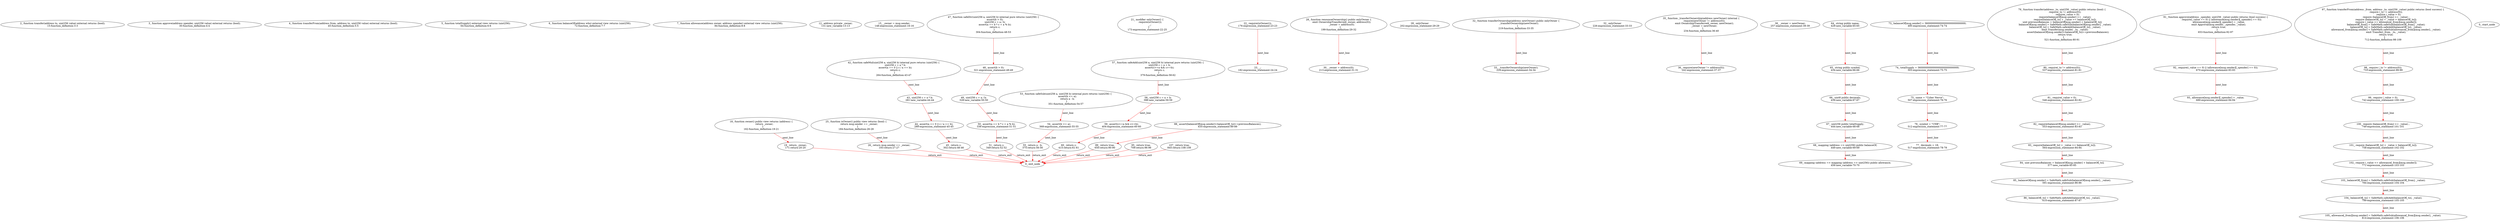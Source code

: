 digraph  {
15 [label="2_ function transfer(address to, uint256 value) external returns (bool);\n15-function_definition-3-3", method="transfer(address to,uint256 value)", type_label=function_definition];
30 [label="3_ function approve(address spender, uint256 value) external returns (bool);\n30-function_definition-4-4", method="approve(address spender,uint256 value)", type_label=function_definition];
45 [label="4_ function transferFrom(address from, address to, uint256 value) external returns (bool);\n45-function_definition-5-5", method="transferFrom(address from,address to,uint256 value)", type_label=function_definition];
64 [label="5_ function totalSupply() external view returns (uint256);\n64-function_definition-6-6", method="totalSupply()", type_label=function_definition];
72 [label="6_ function balanceOf(address who) external view returns (uint256);\n72-function_definition-7-7", method="balanceOf(address who)", type_label=function_definition];
84 [label="7_ function allowance(address owner, address spender) external view returns (uint256);\n84-function_definition-8-8", method="allowance(address owner,address spender)", type_label=function_definition];
131 [label="12_ address private _owner;\n131-new_variable-13-13", method="", type_label=new_variable];
148 [label="15_ _owner = msg.sender;\n148-expression_statement-16-16", method="", type_label=expression_statement];
162 [label="18_ function owner() public view returns (address) {\n        return _owner;\n    }\n162-function_definition-19-21", method="owner()", type_label=function_definition];
171 [label="19_ return _owner;\n171-return-20-20", method="owner()", type_label=return];
173 [label="21_ modifier onlyOwner() {\n        require(isOwner());\n        _;\n    }\n173-expression_statement-22-25", method="", type_label=expression_statement];
176 [label="22_ require(isOwner());\n176-expression_statement-23-23", method="", type_label=expression_statement];
182 [label="23_ _;\n182-expression_statement-24-24", method="", type_label=expression_statement];
184 [label="25_ function isOwner() public view returns (bool) {\n        return msg.sender == _owner;\n    }\n184-function_definition-26-28", method="isOwner()", type_label=function_definition];
193 [label="26_ return msg.sender == _owner;\n193-return-27-27", method="isOwner()", type_label=return];
199 [label="28_ function renounceOwnership() public onlyOwner {\n        emit OwnershipTransferred(_owner, address(0));\n        _owner = address(0);\n    }\n199-function_definition-29-32", method="renounceOwnership()", type_label=function_definition];
202 [label="28_ onlyOwner\n202-expression_statement-29-29", method="renounceOwnership()", type_label=expression_statement];
213 [label="30_ _owner = address(0);\n213-expression_statement-31-31", method="renounceOwnership()", type_label=expression_statement];
219 [label="32_ function transferOwnership(address newOwner) public onlyOwner {\n        _transferOwnership(newOwner);\n    }\n219-function_definition-33-35", method="transferOwnership(address newOwner)", type_label=function_definition];
226 [label="32_ onlyOwner\n226-expression_statement-33-33", method="transferOwnership(address newOwner)", type_label=expression_statement];
229 [label="33_ _transferOwnership(newOwner);\n229-expression_statement-34-34", method="transferOwnership(address newOwner)", type_label=expression_statement];
234 [label="35_ function _transferOwnership(address newOwner) internal {\n        require(newOwner != address(0));\n        emit OwnershipTransferred(_owner, newOwner);\n        _owner = newOwner;\n    }\n234-function_definition-36-40", method="_transferOwnership(address newOwner)", type_label=function_definition];
242 [label="36_ require(newOwner != address(0));\n242-expression_statement-37-37", method="_transferOwnership(address newOwner)", type_label=expression_statement];
257 [label="38_ _owner = newOwner;\n257-expression_statement-39-39", method="_transferOwnership(address newOwner)", type_label=expression_statement];
264 [label="42_ function safeMul(uint256 a, uint256 b) internal pure returns (uint256) {\n    uint256 c = a * b;\n    assert(a == 0 || c / a == b);\n    return c;\n  }\n264-function_definition-43-47", method="safeMul(uint256 a,uint256 b)", type_label=function_definition];
281 [label="43_ uint256 c = a * b;\n281-new_variable-44-44", method="safeMul(uint256 a,uint256 b)", type_label=new_variable];
289 [label="44_ assert(a == 0 || c / a == b);\n289-expression_statement-45-45", method="safeMul(uint256 a,uint256 b)", type_label=expression_statement];
302 [label="45_ return c;\n302-return-46-46", method="safeMul(uint256 a,uint256 b)", type_label=return];
304 [label="47_ function safeDiv(uint256 a, uint256 b) internal pure returns (uint256) {\n    assert(b > 0);\n    uint256 c = a / b;\n    assert(a == b * c + a % b);\n    return c;\n  }\n304-function_definition-48-53", method="safeDiv(uint256 a,uint256 b)", type_label=function_definition];
321 [label="48_ assert(b > 0);\n321-expression_statement-49-49", method="safeDiv(uint256 a,uint256 b)", type_label=expression_statement];
328 [label="49_ uint256 c = a / b;\n328-new_variable-50-50", method="safeDiv(uint256 a,uint256 b)", type_label=new_variable];
336 [label="50_ assert(a == b * c + a % b);\n336-expression_statement-51-51", method="safeDiv(uint256 a,uint256 b)", type_label=expression_statement];
349 [label="51_ return c;\n349-return-52-52", method="safeDiv(uint256 a,uint256 b)", type_label=return];
351 [label="53_ function safeSub(uint256 a, uint256 b) internal pure returns (uint256) {\n    assert(b <= a);\n    return a - b;\n  }\n351-function_definition-54-57", method="safeSub(uint256 a,uint256 b)", type_label=function_definition];
368 [label="54_ assert(b <= a);\n368-expression_statement-55-55", method="safeSub(uint256 a,uint256 b)", type_label=expression_statement];
375 [label="55_ return a - b;\n375-return-56-56", method="safeSub(uint256 a,uint256 b)", type_label=return];
379 [label="57_ function safeAdd(uint256 a, uint256 b) internal pure returns (uint256) {\n    uint256 c = a + b;\n    assert(c>=a && c>=b);\n    return c;\n  }\n379-function_definition-58-62", method="safeAdd(uint256 a,uint256 b)", type_label=function_definition];
396 [label="58_ uint256 c = a + b;\n396-new_variable-59-59", method="safeAdd(uint256 a,uint256 b)", type_label=new_variable];
404 [label="59_ assert(c>=a && c>=b);\n404-expression_statement-60-60", method="safeAdd(uint256 a,uint256 b)", type_label=expression_statement];
415 [label="60_ return c;\n415-return-61-61", method="safeAdd(uint256 a,uint256 b)", type_label=return];
429 [label="64_ string public name;\n429-new_variable-65-65", method="", type_label=new_variable];
434 [label="65_ string public symbol;\n434-new_variable-66-66", method="", type_label=new_variable];
439 [label="66_ uint8 public decimals;\n439-new_variable-67-67", method="", type_label=new_variable];
444 [label="67_ uint256 public totalSupply;\n444-new_variable-68-68", method="", type_label=new_variable];
449 [label="68_ mapping (address => uint256) public balanceOf;\n449-new_variable-69-69", method="", type_label=new_variable];
456 [label="69_ mapping (address => mapping (address => uint256)) public allowance;\n456-new_variable-70-70", method="", type_label=new_variable];
495 [label="73_ balanceOf[msg.sender] = 360000000000000000000000000;\n495-expression_statement-74-74", method="", type_label=expression_statement];
503 [label="74_ totalSupply = 360000000000000000000000000;\n503-expression_statement-75-75", method="", type_label=expression_statement];
507 [label="75_ name = \"Cyber Nerve\";\n507-expression_statement-76-76", method="", type_label=expression_statement];
512 [label="76_ symbol = \"CNB\";\n512-expression_statement-77-77", method="", type_label=expression_statement];
517 [label="77_ decimals = 18;\n517-expression_statement-78-78", method="", type_label=expression_statement];
521 [label="79_ function transfer(address _to, uint256 _value) public returns (bool) {\n        require(_to != address(0));\n		require(_value > 0); \n        require(balanceOf[msg.sender] >= _value);\n        require(balanceOf[_to] + _value >= balanceOf[_to]);\n		uint previousBalances = balanceOf[msg.sender] + balanceOf[_to];		\n        balanceOf[msg.sender] = SafeMath.safeSub(balanceOf[msg.sender], _value);\n        balanceOf[_to] = SafeMath.safeAdd(balanceOf[_to], _value);\n        emit Transfer(msg.sender, _to, _value);\n		assert(balanceOf[msg.sender]+balanceOf[_to]==previousBalances);\n        return true;\n    }\n521-function_definition-80-91", method="transfer(address _to,uint256 _value)", type_label=function_definition];
537 [label="80_ require(_to != address(0));\n537-expression_statement-81-81", method="transfer(address _to,uint256 _value)", type_label=expression_statement];
546 [label="81_ require(_value > 0);\n546-expression_statement-82-82", method="transfer(address _to,uint256 _value)", type_label=expression_statement];
553 [label="82_ require(balanceOf[msg.sender] >= _value);\n553-expression_statement-83-83", method="transfer(address _to,uint256 _value)", type_label=expression_statement];
564 [label="83_ require(balanceOf[_to] + _value >= balanceOf[_to]);\n564-expression_statement-84-84", method="transfer(address _to,uint256 _value)", type_label=expression_statement];
577 [label="84_ uint previousBalances = balanceOf[msg.sender] + balanceOf[_to];\n577-new_variable-85-85", method="transfer(address _to,uint256 _value)", type_label=new_variable];
591 [label="85_ balanceOf[msg.sender] = SafeMath.safeSub(balanceOf[msg.sender], _value);\n591-expression_statement-86-86", method="transfer(address _to,uint256 _value)", type_label=expression_statement];
610 [label="86_ balanceOf[_to] = SafeMath.safeAdd(balanceOf[_to], _value);\n610-expression_statement-87-87", method="transfer(address _to,uint256 _value)", type_label=expression_statement];
635 [label="88_ assert(balanceOf[msg.sender]+balanceOf[_to]==previousBalances);\n635-expression_statement-89-89", method="transfer(address _to,uint256 _value)", type_label=expression_statement];
650 [label="89_ return true;\n650-return-90-90", method="transfer(address _to,uint256 _value)", type_label=return];
653 [label="91_ function approve(address _spender, uint256 _value) public returns (bool success) {\n		require((_value == 0) || (allowance[msg.sender][_spender] == 0));\n        allowance[msg.sender][_spender] = _value;\n        emit Approval(msg.sender, _spender, _value);\n        return true;\n    }\n653-function_definition-92-97", method="approve(address _spender,uint256 _value)", type_label=function_definition];
670 [label="92_ require((_value == 0) || (allowance[msg.sender][_spender] == 0));\n670-expression_statement-93-93", method="approve(address _spender,uint256 _value)", type_label=expression_statement];
689 [label="93_ allowance[msg.sender][_spender] = _value;\n689-expression_statement-94-94", method="approve(address _spender,uint256 _value)", type_label=expression_statement];
709 [label="95_ return true;\n709-return-96-96", method="approve(address _spender,uint256 _value)", type_label=return];
712 [label="97_ function transferFrom(address _from, address _to, uint256 _value) public returns (bool success) {\n        require (_to != address(0));\n		require (_value > 0); \n        require (balanceOf[_from] >= _value) ;\n        require (balanceOf[_to] + _value > balanceOf[_to]);\n        require (_value <= allowance[_from][msg.sender]);\n        balanceOf[_from] = SafeMath.safeSub(balanceOf[_from], _value);\n        balanceOf[_to] = SafeMath.safeAdd(balanceOf[_to], _value);\n        allowance[_from][msg.sender] = SafeMath.safeSub(allowance[_from][msg.sender], _value);\n        emit Transfer(_from, _to, _value);\n        return true;\n    }\n712-function_definition-98-109", method="transferFrom(address _from,address _to,uint256 _value)", type_label=function_definition];
733 [label="98_ require (_to != address(0));\n733-expression_statement-99-99", method="transferFrom(address _from,address _to,uint256 _value)", type_label=expression_statement];
742 [label="99_ require (_value > 0);\n742-expression_statement-100-100", method="transferFrom(address _from,address _to,uint256 _value)", type_label=expression_statement];
749 [label="100_ require (balanceOf[_from] >= _value) ;\n749-expression_statement-101-101", method="transferFrom(address _from,address _to,uint256 _value)", type_label=expression_statement];
758 [label="101_ require (balanceOf[_to] + _value > balanceOf[_to]);\n758-expression_statement-102-102", method="transferFrom(address _from,address _to,uint256 _value)", type_label=expression_statement];
771 [label="102_ require (_value <= allowance[_from][msg.sender]);\n771-expression_statement-103-103", method="transferFrom(address _from,address _to,uint256 _value)", type_label=expression_statement];
784 [label="103_ balanceOf[_from] = SafeMath.safeSub(balanceOf[_from], _value);\n784-expression_statement-104-104", method="transferFrom(address _from,address _to,uint256 _value)", type_label=expression_statement];
799 [label="104_ balanceOf[_to] = SafeMath.safeAdd(balanceOf[_to], _value);\n799-expression_statement-105-105", method="transferFrom(address _from,address _to,uint256 _value)", type_label=expression_statement];
814 [label="105_ allowance[_from][msg.sender] = SafeMath.safeSub(allowance[_from][msg.sender], _value);\n814-expression_statement-106-106", method="transferFrom(address _from,address _to,uint256 _value)", type_label=expression_statement];
845 [label="107_ return true;\n845-return-108-108", method="transferFrom(address _from,address _to,uint256 _value)", type_label=return];
1 [label="0_ start_node", method="", type_label=start];
2 [label="0_ exit_node", method="", type_label=exit];
162 -> 171  [color=red, controlflow_type=next_line, edge_type=CFG_edge, key=0, label=next_line];
171 -> 2  [color=red, controlflow_type=return_exit, edge_type=CFG_edge, key=0, label=return_exit];
176 -> 182  [color=red, controlflow_type=next_line, edge_type=CFG_edge, key=0, label=next_line];
184 -> 193  [color=red, controlflow_type=next_line, edge_type=CFG_edge, key=0, label=next_line];
193 -> 2  [color=red, controlflow_type=return_exit, edge_type=CFG_edge, key=0, label=return_exit];
199 -> 213  [color=red, controlflow_type=next_line, edge_type=CFG_edge, key=0, label=next_line];
219 -> 229  [color=red, controlflow_type=next_line, edge_type=CFG_edge, key=0, label=next_line];
234 -> 242  [color=red, controlflow_type=next_line, edge_type=CFG_edge, key=0, label=next_line];
264 -> 281  [color=red, controlflow_type=next_line, edge_type=CFG_edge, key=0, label=next_line];
281 -> 289  [color=red, controlflow_type=next_line, edge_type=CFG_edge, key=0, label=next_line];
289 -> 302  [color=red, controlflow_type=next_line, edge_type=CFG_edge, key=0, label=next_line];
302 -> 2  [color=red, controlflow_type=return_exit, edge_type=CFG_edge, key=0, label=return_exit];
304 -> 321  [color=red, controlflow_type=next_line, edge_type=CFG_edge, key=0, label=next_line];
321 -> 328  [color=red, controlflow_type=next_line, edge_type=CFG_edge, key=0, label=next_line];
328 -> 336  [color=red, controlflow_type=next_line, edge_type=CFG_edge, key=0, label=next_line];
336 -> 349  [color=red, controlflow_type=next_line, edge_type=CFG_edge, key=0, label=next_line];
349 -> 2  [color=red, controlflow_type=return_exit, edge_type=CFG_edge, key=0, label=return_exit];
351 -> 368  [color=red, controlflow_type=next_line, edge_type=CFG_edge, key=0, label=next_line];
368 -> 375  [color=red, controlflow_type=next_line, edge_type=CFG_edge, key=0, label=next_line];
375 -> 2  [color=red, controlflow_type=return_exit, edge_type=CFG_edge, key=0, label=return_exit];
379 -> 396  [color=red, controlflow_type=next_line, edge_type=CFG_edge, key=0, label=next_line];
396 -> 404  [color=red, controlflow_type=next_line, edge_type=CFG_edge, key=0, label=next_line];
404 -> 415  [color=red, controlflow_type=next_line, edge_type=CFG_edge, key=0, label=next_line];
415 -> 2  [color=red, controlflow_type=return_exit, edge_type=CFG_edge, key=0, label=return_exit];
429 -> 434  [color=red, controlflow_type=next_line, edge_type=CFG_edge, key=0, label=next_line];
434 -> 439  [color=red, controlflow_type=next_line, edge_type=CFG_edge, key=0, label=next_line];
439 -> 444  [color=red, controlflow_type=next_line, edge_type=CFG_edge, key=0, label=next_line];
444 -> 449  [color=red, controlflow_type=next_line, edge_type=CFG_edge, key=0, label=next_line];
449 -> 456  [color=red, controlflow_type=next_line, edge_type=CFG_edge, key=0, label=next_line];
495 -> 503  [color=red, controlflow_type=next_line, edge_type=CFG_edge, key=0, label=next_line];
503 -> 507  [color=red, controlflow_type=next_line, edge_type=CFG_edge, key=0, label=next_line];
507 -> 512  [color=red, controlflow_type=next_line, edge_type=CFG_edge, key=0, label=next_line];
512 -> 517  [color=red, controlflow_type=next_line, edge_type=CFG_edge, key=0, label=next_line];
521 -> 537  [color=red, controlflow_type=next_line, edge_type=CFG_edge, key=0, label=next_line];
537 -> 546  [color=red, controlflow_type=next_line, edge_type=CFG_edge, key=0, label=next_line];
546 -> 553  [color=red, controlflow_type=next_line, edge_type=CFG_edge, key=0, label=next_line];
553 -> 564  [color=red, controlflow_type=next_line, edge_type=CFG_edge, key=0, label=next_line];
564 -> 577  [color=red, controlflow_type=next_line, edge_type=CFG_edge, key=0, label=next_line];
577 -> 591  [color=red, controlflow_type=next_line, edge_type=CFG_edge, key=0, label=next_line];
591 -> 610  [color=red, controlflow_type=next_line, edge_type=CFG_edge, key=0, label=next_line];
635 -> 650  [color=red, controlflow_type=next_line, edge_type=CFG_edge, key=0, label=next_line];
650 -> 2  [color=red, controlflow_type=return_exit, edge_type=CFG_edge, key=0, label=return_exit];
653 -> 670  [color=red, controlflow_type=next_line, edge_type=CFG_edge, key=0, label=next_line];
670 -> 689  [color=red, controlflow_type=next_line, edge_type=CFG_edge, key=0, label=next_line];
709 -> 2  [color=red, controlflow_type=return_exit, edge_type=CFG_edge, key=0, label=return_exit];
712 -> 733  [color=red, controlflow_type=next_line, edge_type=CFG_edge, key=0, label=next_line];
733 -> 742  [color=red, controlflow_type=next_line, edge_type=CFG_edge, key=0, label=next_line];
742 -> 749  [color=red, controlflow_type=next_line, edge_type=CFG_edge, key=0, label=next_line];
749 -> 758  [color=red, controlflow_type=next_line, edge_type=CFG_edge, key=0, label=next_line];
758 -> 771  [color=red, controlflow_type=next_line, edge_type=CFG_edge, key=0, label=next_line];
771 -> 784  [color=red, controlflow_type=next_line, edge_type=CFG_edge, key=0, label=next_line];
784 -> 799  [color=red, controlflow_type=next_line, edge_type=CFG_edge, key=0, label=next_line];
799 -> 814  [color=red, controlflow_type=next_line, edge_type=CFG_edge, key=0, label=next_line];
845 -> 2  [color=red, controlflow_type=return_exit, edge_type=CFG_edge, key=0, label=return_exit];
}
